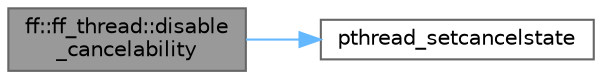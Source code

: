 digraph "ff::ff_thread::disable_cancelability"
{
 // LATEX_PDF_SIZE
  bgcolor="transparent";
  edge [fontname=Helvetica,fontsize=10,labelfontname=Helvetica,labelfontsize=10];
  node [fontname=Helvetica,fontsize=10,shape=box,height=0.2,width=0.4];
  rankdir="LR";
  Node1 [id="Node000001",label="ff::ff_thread::disable\l_cancelability",height=0.2,width=0.4,color="gray40", fillcolor="grey60", style="filled", fontcolor="black",tooltip=" "];
  Node1 -> Node2 [id="edge2_Node000001_Node000002",color="steelblue1",style="solid",tooltip=" "];
  Node2 [id="Node000002",label="pthread_setcancelstate",height=0.2,width=0.4,color="grey40", fillcolor="white", style="filled",URL="$pthread__minport__windows_8h.html#ac9d377e54ad1ed0658f51052f535b9dc",tooltip=" "];
}
